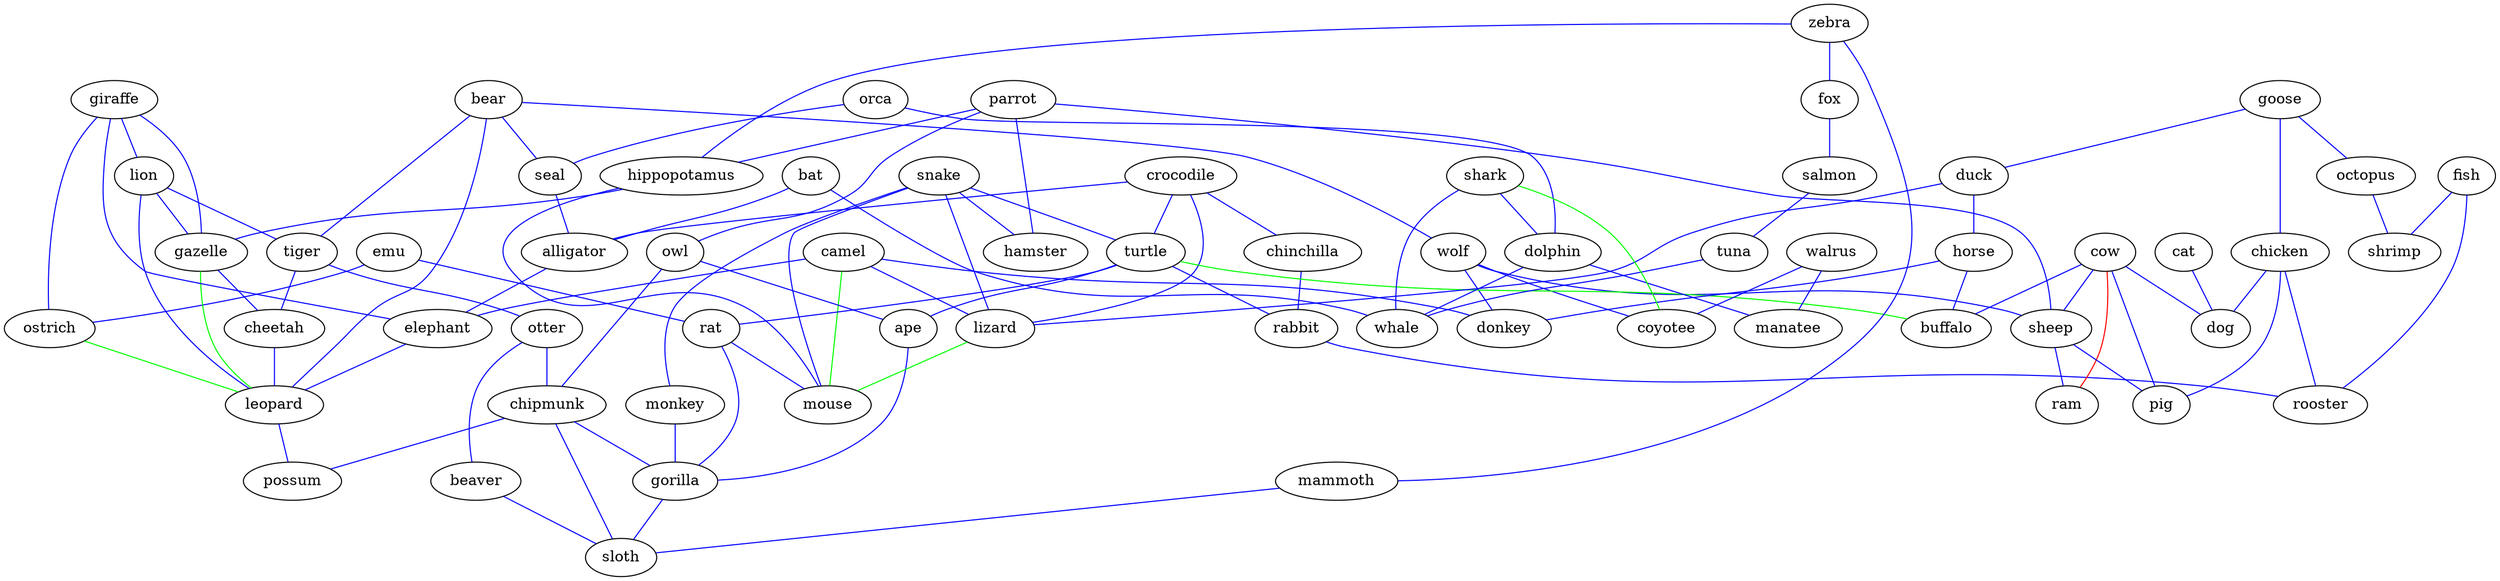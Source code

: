 strict graph { alligator -- elephant [weight=1,color=blue]; ape -- gorilla [weight=1,color=blue]; bat -- alligator [weight=1,color=blue]; bat -- whale [weight=1,color=blue]; bear -- leopard [weight=1,color=blue]; bear -- seal [weight=1,color=blue]; bear -- tiger [weight=1,color=blue]; bear -- wolf [weight=1,color=blue]; beaver -- sloth [weight=1,color=blue]; camel -- donkey [weight=1,color=blue]; camel -- elephant [weight=1,color=blue]; camel -- lizard [weight=1,color=blue]; cat -- dog [weight=1,color=blue]; cheetah -- leopard [weight=1,color=blue]; chicken -- dog [weight=1,color=blue]; chicken -- pig [weight=1,color=blue]; chicken -- rooster [weight=1,color=blue]; chinchilla -- rabbit [weight=1,color=blue]; chipmunk -- gorilla [weight=1,color=blue]; chipmunk -- possum [weight=1,color=blue]; chipmunk -- sloth [weight=1,color=blue]; cow -- buffalo [weight=1,color=blue]; cow -- dog [weight=1,color=blue]; cow -- pig [weight=1,color=blue]; cow -- sheep [weight=1,color=blue]; crocodile -- alligator [weight=1,color=blue]; crocodile -- chinchilla [weight=1,color=blue]; crocodile -- lizard [weight=1,color=blue]; crocodile -- turtle [weight=1,color=blue]; dolphin -- manatee [weight=1,color=blue]; dolphin -- whale [weight=1,color=blue]; duck -- horse [weight=1,color=blue]; duck -- lizard [weight=1,color=blue]; elephant -- leopard [weight=1,color=blue]; emu -- ostrich [weight=1,color=blue]; emu -- rat [weight=1,color=blue]; fish -- rooster [weight=1,color=blue]; fish -- shrimp [weight=1,color=blue]; fox -- salmon [weight=1,color=blue]; gazelle -- cheetah [weight=1,color=blue]; giraffe -- elephant [weight=1,color=blue]; giraffe -- gazelle [weight=1,color=blue]; giraffe -- lion [weight=1,color=blue]; giraffe -- ostrich [weight=1,color=blue]; goose -- chicken [weight=1,color=blue]; goose -- duck [weight=1,color=blue]; goose -- octopus [weight=1,color=blue]; gorilla -- sloth [weight=1,color=blue]; hippopotamus -- gazelle [weight=1,color=blue]; hippopotamus -- mouse [weight=1,color=blue]; horse -- buffalo [weight=1,color=blue]; horse -- donkey [weight=1,color=blue]; leopard -- possum [weight=1,color=blue]; lion -- gazelle [weight=1,color=blue]; lion -- leopard [weight=1,color=blue]; lion -- tiger [weight=1,color=blue]; mammoth -- sloth [weight=1,color=blue]; monkey -- gorilla [weight=1,color=blue]; octopus -- shrimp [weight=1,color=blue]; orca -- dolphin [weight=1,color=blue]; orca -- seal [weight=1,color=blue]; otter -- beaver [weight=1,color=blue]; otter -- chipmunk [weight=1,color=blue]; owl -- ape [weight=1,color=blue]; owl -- chipmunk [weight=1,color=blue]; parrot -- hamster [weight=1,color=blue]; parrot -- hippopotamus [weight=1,color=blue]; parrot -- owl [weight=1,color=blue]; parrot -- sheep [weight=1,color=blue]; rabbit -- rooster [weight=1,color=blue]; rat -- gorilla [weight=1,color=blue]; rat -- mouse [weight=1,color=blue]; salmon -- tuna [weight=1,color=blue]; seal -- alligator [weight=1,color=blue]; shark -- dolphin [weight=1,color=blue]; shark -- whale [weight=1,color=blue]; sheep -- pig [weight=1,color=blue]; sheep -- ram [weight=1,color=blue]; snake -- hamster [weight=1,color=blue]; snake -- lizard [weight=1,color=blue]; snake -- monkey [weight=1,color=blue]; snake -- mouse [weight=1,color=blue]; snake -- turtle [weight=1,color=blue]; tiger -- cheetah [weight=1,color=blue]; tiger -- otter [weight=1,color=blue]; tuna -- whale [weight=1,color=blue]; turtle -- ape [weight=1,color=blue]; turtle -- rabbit [weight=1,color=blue]; turtle -- rat [weight=1,color=blue]; walrus -- coyotee [weight=1,color=blue]; walrus -- manatee [weight=1,color=blue]; wolf -- coyotee [weight=1,color=blue]; wolf -- donkey [weight=1,color=blue]; wolf -- sheep [weight=1,color=blue]; zebra -- fox [weight=1,color=blue]; zebra -- hippopotamus [weight=1,color=blue]; zebra -- mammoth [weight=1,color=blue]; cow -- ram [weight=1,color=red]; camel -- mouse [weight=1,color=green]; gazelle -- leopard [weight=1,color=green]; lizard -- mouse [weight=1,color=green]; ostrich -- leopard [weight=1,color=green]; shark -- coyotee [weight=1,color=green]; turtle -- buffalo [weight=1,color=green]; }
